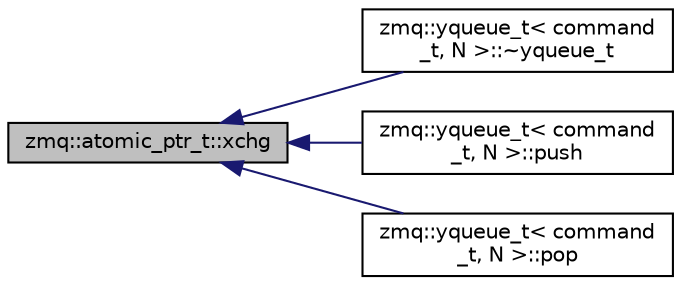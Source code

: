 digraph "zmq::atomic_ptr_t::xchg"
{
  edge [fontname="Helvetica",fontsize="10",labelfontname="Helvetica",labelfontsize="10"];
  node [fontname="Helvetica",fontsize="10",shape=record];
  rankdir="LR";
  Node10 [label="zmq::atomic_ptr_t::xchg",height=0.2,width=0.4,color="black", fillcolor="grey75", style="filled", fontcolor="black"];
  Node10 -> Node11 [dir="back",color="midnightblue",fontsize="10",style="solid",fontname="Helvetica"];
  Node11 [label="zmq::yqueue_t\< command\l_t, N \>::~yqueue_t",height=0.2,width=0.4,color="black", fillcolor="white", style="filled",URL="$d6/db2/classzmq_1_1yqueue__t.html#ae7b05c473ee485fa835639471ec33551"];
  Node10 -> Node12 [dir="back",color="midnightblue",fontsize="10",style="solid",fontname="Helvetica"];
  Node12 [label="zmq::yqueue_t\< command\l_t, N \>::push",height=0.2,width=0.4,color="black", fillcolor="white", style="filled",URL="$d6/db2/classzmq_1_1yqueue__t.html#a118df15082f9f50458a4f8e02bda0a21"];
  Node10 -> Node13 [dir="back",color="midnightblue",fontsize="10",style="solid",fontname="Helvetica"];
  Node13 [label="zmq::yqueue_t\< command\l_t, N \>::pop",height=0.2,width=0.4,color="black", fillcolor="white", style="filled",URL="$d6/db2/classzmq_1_1yqueue__t.html#ae2aff33880d7d853ace85adf93bb69d9"];
}
